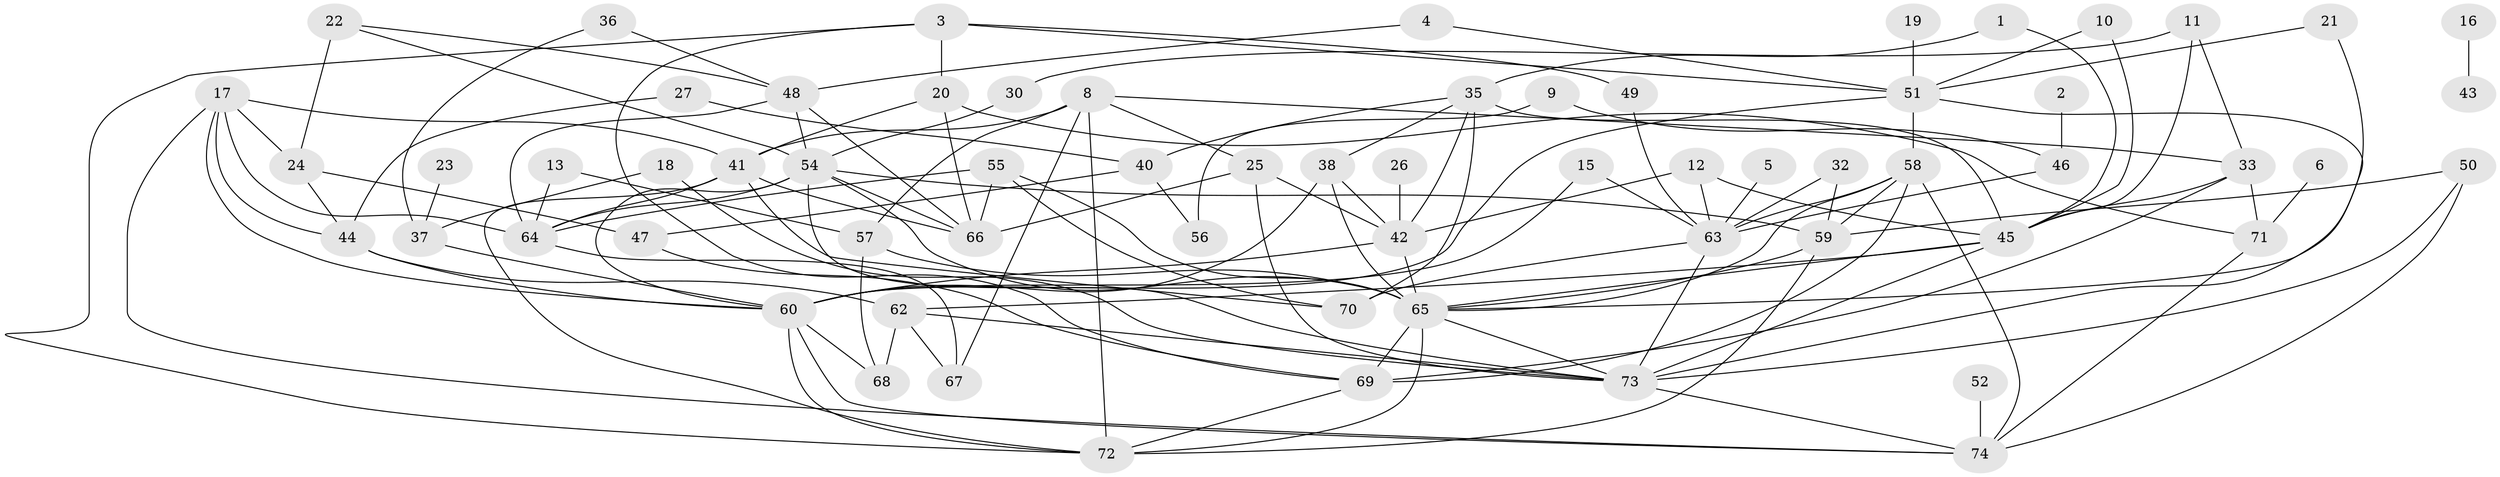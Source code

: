 // original degree distribution, {2: 0.2653061224489796, 3: 0.23809523809523808, 5: 0.09523809523809523, 1: 0.14285714285714285, 4: 0.11564625850340136, 6: 0.06802721088435375, 7: 0.013605442176870748, 0: 0.05442176870748299, 8: 0.006802721088435374}
// Generated by graph-tools (version 1.1) at 2025/49/03/09/25 03:49:10]
// undirected, 65 vertices, 136 edges
graph export_dot {
graph [start="1"]
  node [color=gray90,style=filled];
  1;
  2;
  3;
  4;
  5;
  6;
  8;
  9;
  10;
  11;
  12;
  13;
  15;
  16;
  17;
  18;
  19;
  20;
  21;
  22;
  23;
  24;
  25;
  26;
  27;
  30;
  32;
  33;
  35;
  36;
  37;
  38;
  40;
  41;
  42;
  43;
  44;
  45;
  46;
  47;
  48;
  49;
  50;
  51;
  52;
  54;
  55;
  56;
  57;
  58;
  59;
  60;
  62;
  63;
  64;
  65;
  66;
  67;
  68;
  69;
  70;
  71;
  72;
  73;
  74;
  1 -- 35 [weight=1.0];
  1 -- 45 [weight=1.0];
  2 -- 46 [weight=1.0];
  3 -- 20 [weight=1.0];
  3 -- 49 [weight=1.0];
  3 -- 51 [weight=1.0];
  3 -- 69 [weight=1.0];
  3 -- 72 [weight=1.0];
  4 -- 48 [weight=1.0];
  4 -- 51 [weight=1.0];
  5 -- 63 [weight=1.0];
  6 -- 71 [weight=1.0];
  8 -- 25 [weight=1.0];
  8 -- 33 [weight=1.0];
  8 -- 41 [weight=1.0];
  8 -- 57 [weight=1.0];
  8 -- 67 [weight=1.0];
  8 -- 72 [weight=1.0];
  9 -- 46 [weight=1.0];
  9 -- 56 [weight=1.0];
  10 -- 45 [weight=1.0];
  10 -- 51 [weight=1.0];
  11 -- 30 [weight=1.0];
  11 -- 33 [weight=1.0];
  11 -- 45 [weight=1.0];
  12 -- 42 [weight=1.0];
  12 -- 45 [weight=1.0];
  12 -- 63 [weight=1.0];
  13 -- 57 [weight=1.0];
  13 -- 64 [weight=1.0];
  15 -- 60 [weight=1.0];
  15 -- 63 [weight=1.0];
  16 -- 43 [weight=1.0];
  17 -- 24 [weight=1.0];
  17 -- 41 [weight=1.0];
  17 -- 44 [weight=1.0];
  17 -- 60 [weight=1.0];
  17 -- 64 [weight=1.0];
  17 -- 74 [weight=1.0];
  18 -- 37 [weight=1.0];
  18 -- 73 [weight=1.0];
  19 -- 51 [weight=1.0];
  20 -- 41 [weight=1.0];
  20 -- 66 [weight=1.0];
  20 -- 71 [weight=1.0];
  21 -- 51 [weight=1.0];
  21 -- 65 [weight=1.0];
  22 -- 24 [weight=1.0];
  22 -- 48 [weight=1.0];
  22 -- 54 [weight=1.0];
  23 -- 37 [weight=1.0];
  24 -- 44 [weight=1.0];
  24 -- 47 [weight=1.0];
  25 -- 42 [weight=1.0];
  25 -- 66 [weight=1.0];
  25 -- 73 [weight=1.0];
  26 -- 42 [weight=1.0];
  27 -- 40 [weight=1.0];
  27 -- 44 [weight=1.0];
  30 -- 54 [weight=1.0];
  32 -- 59 [weight=1.0];
  32 -- 63 [weight=1.0];
  33 -- 45 [weight=1.0];
  33 -- 69 [weight=1.0];
  33 -- 71 [weight=1.0];
  35 -- 38 [weight=1.0];
  35 -- 40 [weight=1.0];
  35 -- 42 [weight=1.0];
  35 -- 45 [weight=1.0];
  35 -- 70 [weight=1.0];
  36 -- 37 [weight=1.0];
  36 -- 48 [weight=1.0];
  37 -- 60 [weight=1.0];
  38 -- 42 [weight=1.0];
  38 -- 60 [weight=1.0];
  38 -- 65 [weight=1.0];
  40 -- 47 [weight=1.0];
  40 -- 56 [weight=1.0];
  41 -- 64 [weight=1.0];
  41 -- 66 [weight=1.0];
  41 -- 70 [weight=1.0];
  41 -- 72 [weight=1.0];
  42 -- 60 [weight=1.0];
  42 -- 65 [weight=1.0];
  44 -- 60 [weight=1.0];
  44 -- 62 [weight=1.0];
  45 -- 62 [weight=1.0];
  45 -- 65 [weight=1.0];
  45 -- 73 [weight=1.0];
  46 -- 63 [weight=1.0];
  47 -- 69 [weight=1.0];
  48 -- 54 [weight=1.0];
  48 -- 64 [weight=1.0];
  48 -- 66 [weight=1.0];
  49 -- 63 [weight=1.0];
  50 -- 59 [weight=1.0];
  50 -- 73 [weight=1.0];
  50 -- 74 [weight=1.0];
  51 -- 58 [weight=2.0];
  51 -- 60 [weight=1.0];
  51 -- 73 [weight=1.0];
  52 -- 74 [weight=1.0];
  54 -- 59 [weight=1.0];
  54 -- 60 [weight=1.0];
  54 -- 64 [weight=1.0];
  54 -- 65 [weight=1.0];
  54 -- 66 [weight=1.0];
  54 -- 73 [weight=1.0];
  55 -- 64 [weight=1.0];
  55 -- 65 [weight=1.0];
  55 -- 66 [weight=1.0];
  55 -- 70 [weight=1.0];
  57 -- 65 [weight=1.0];
  57 -- 68 [weight=1.0];
  58 -- 59 [weight=1.0];
  58 -- 63 [weight=1.0];
  58 -- 65 [weight=1.0];
  58 -- 69 [weight=1.0];
  58 -- 74 [weight=1.0];
  59 -- 65 [weight=1.0];
  59 -- 72 [weight=1.0];
  60 -- 68 [weight=1.0];
  60 -- 72 [weight=1.0];
  60 -- 74 [weight=1.0];
  62 -- 67 [weight=1.0];
  62 -- 68 [weight=1.0];
  62 -- 73 [weight=1.0];
  63 -- 70 [weight=1.0];
  63 -- 73 [weight=1.0];
  64 -- 67 [weight=1.0];
  65 -- 69 [weight=2.0];
  65 -- 72 [weight=1.0];
  65 -- 73 [weight=1.0];
  69 -- 72 [weight=1.0];
  71 -- 74 [weight=1.0];
  73 -- 74 [weight=1.0];
}
